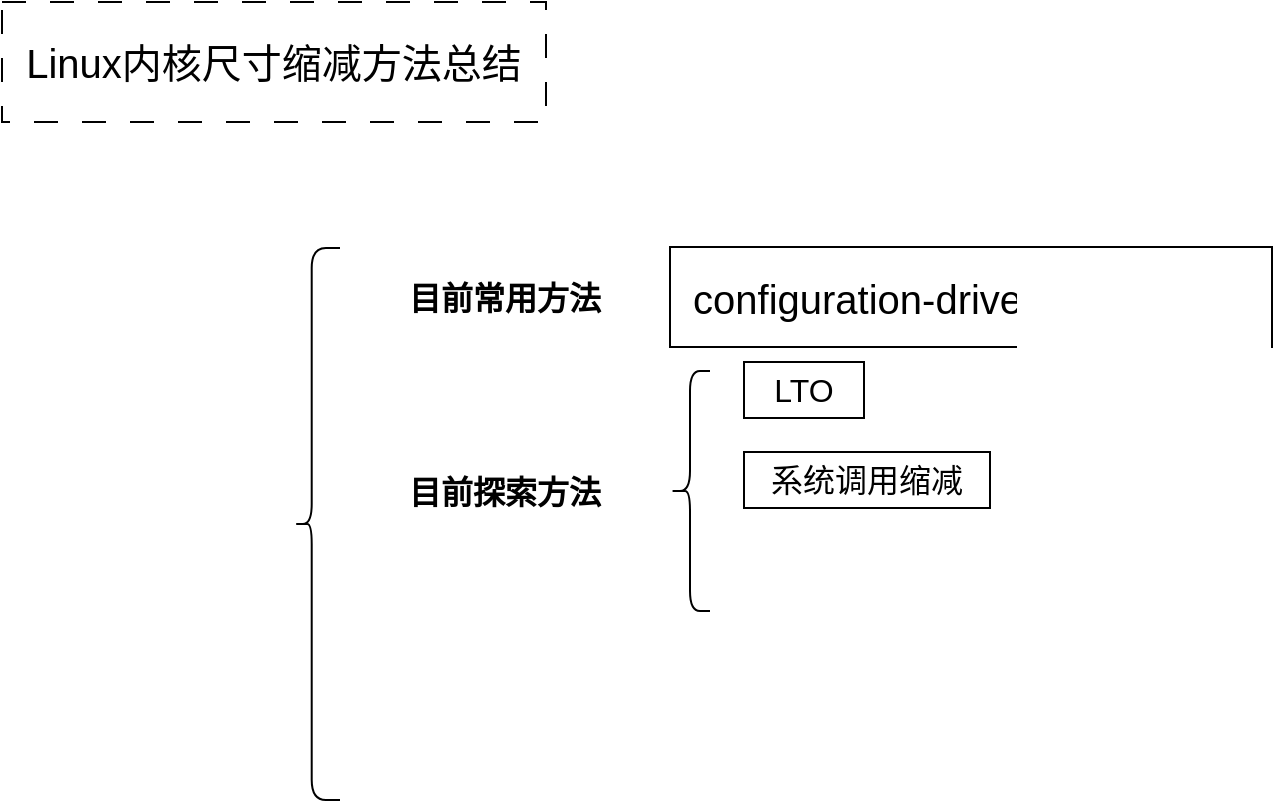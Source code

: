 <mxfile version="21.3.3" type="github">
  <diagram name="第 1 页" id="zZwxx3K8C3w1xwjBk0S7">
    <mxGraphModel dx="1793" dy="1451" grid="0" gridSize="10" guides="1" tooltips="1" connect="1" arrows="1" fold="1" page="0" pageScale="1" pageWidth="827" pageHeight="1169" math="0" shadow="0">
      <root>
        <mxCell id="0" />
        <mxCell id="1" parent="0" />
        <mxCell id="niadmOFnp_dnT3OxzhgZ-1" value="&lt;font style=&quot;font-size: 20px;&quot;&gt;Linux内核尺寸缩减方法总结&lt;/font&gt;" style="rounded=0;whiteSpace=wrap;html=1;fontSize=16;dashed=1;dashPattern=12 12;" vertex="1" parent="1">
          <mxGeometry x="-627" y="-471" width="272" height="60" as="geometry" />
        </mxCell>
        <mxCell id="niadmOFnp_dnT3OxzhgZ-3" value="" style="shape=curlyBracket;whiteSpace=wrap;html=1;rounded=1;labelPosition=left;verticalLabelPosition=middle;align=right;verticalAlign=middle;fontSize=16;size=0.385;" vertex="1" parent="1">
          <mxGeometry x="-481" y="-348" width="23" height="276" as="geometry" />
        </mxCell>
        <mxCell id="niadmOFnp_dnT3OxzhgZ-4" value="&lt;b&gt;目前常用方法&lt;/b&gt;" style="rounded=0;whiteSpace=wrap;html=1;fontSize=16;strokeColor=none;" vertex="1" parent="1">
          <mxGeometry x="-434" y="-343" width="117" height="39" as="geometry" />
        </mxCell>
        <mxCell id="niadmOFnp_dnT3OxzhgZ-5" value="&lt;font style=&quot;font-size: 20px;&quot;&gt;configuration-driven techniques&lt;/font&gt;" style="rounded=0;whiteSpace=wrap;html=1;fontSize=16;" vertex="1" parent="1">
          <mxGeometry x="-293" y="-348.5" width="301" height="50" as="geometry" />
        </mxCell>
        <mxCell id="niadmOFnp_dnT3OxzhgZ-6" value="&lt;b&gt;目前探索方法&lt;/b&gt;" style="rounded=0;whiteSpace=wrap;html=1;fontSize=16;strokeColor=none;" vertex="1" parent="1">
          <mxGeometry x="-434" y="-246" width="117" height="39" as="geometry" />
        </mxCell>
        <mxCell id="niadmOFnp_dnT3OxzhgZ-7" value="" style="shape=curlyBracket;whiteSpace=wrap;html=1;rounded=1;labelPosition=left;verticalLabelPosition=middle;align=right;verticalAlign=middle;fontSize=16;" vertex="1" parent="1">
          <mxGeometry x="-293" y="-286.5" width="20" height="120" as="geometry" />
        </mxCell>
        <mxCell id="niadmOFnp_dnT3OxzhgZ-8" value="LTO" style="rounded=0;whiteSpace=wrap;html=1;fontSize=16;" vertex="1" parent="1">
          <mxGeometry x="-256" y="-291" width="60" height="28" as="geometry" />
        </mxCell>
        <mxCell id="niadmOFnp_dnT3OxzhgZ-9" value="系统调用缩减" style="rounded=0;whiteSpace=wrap;html=1;fontSize=16;" vertex="1" parent="1">
          <mxGeometry x="-256" y="-246" width="123" height="28" as="geometry" />
        </mxCell>
      </root>
    </mxGraphModel>
  </diagram>
</mxfile>
